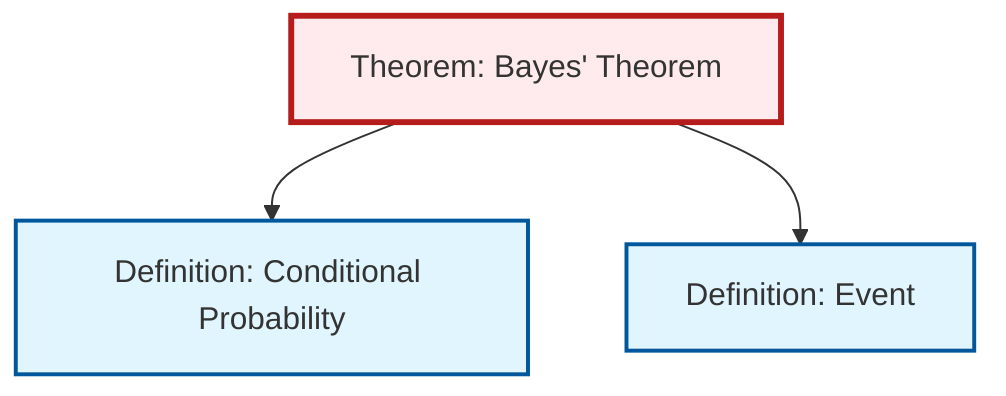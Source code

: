 graph TD
    classDef definition fill:#e1f5fe,stroke:#01579b,stroke-width:2px
    classDef theorem fill:#f3e5f5,stroke:#4a148c,stroke-width:2px
    classDef axiom fill:#fff3e0,stroke:#e65100,stroke-width:2px
    classDef example fill:#e8f5e9,stroke:#1b5e20,stroke-width:2px
    classDef current fill:#ffebee,stroke:#b71c1c,stroke-width:3px
    def-event["Definition: Event"]:::definition
    thm-bayes["Theorem: Bayes' Theorem"]:::theorem
    def-conditional-probability["Definition: Conditional Probability"]:::definition
    thm-bayes --> def-conditional-probability
    thm-bayes --> def-event
    class thm-bayes current